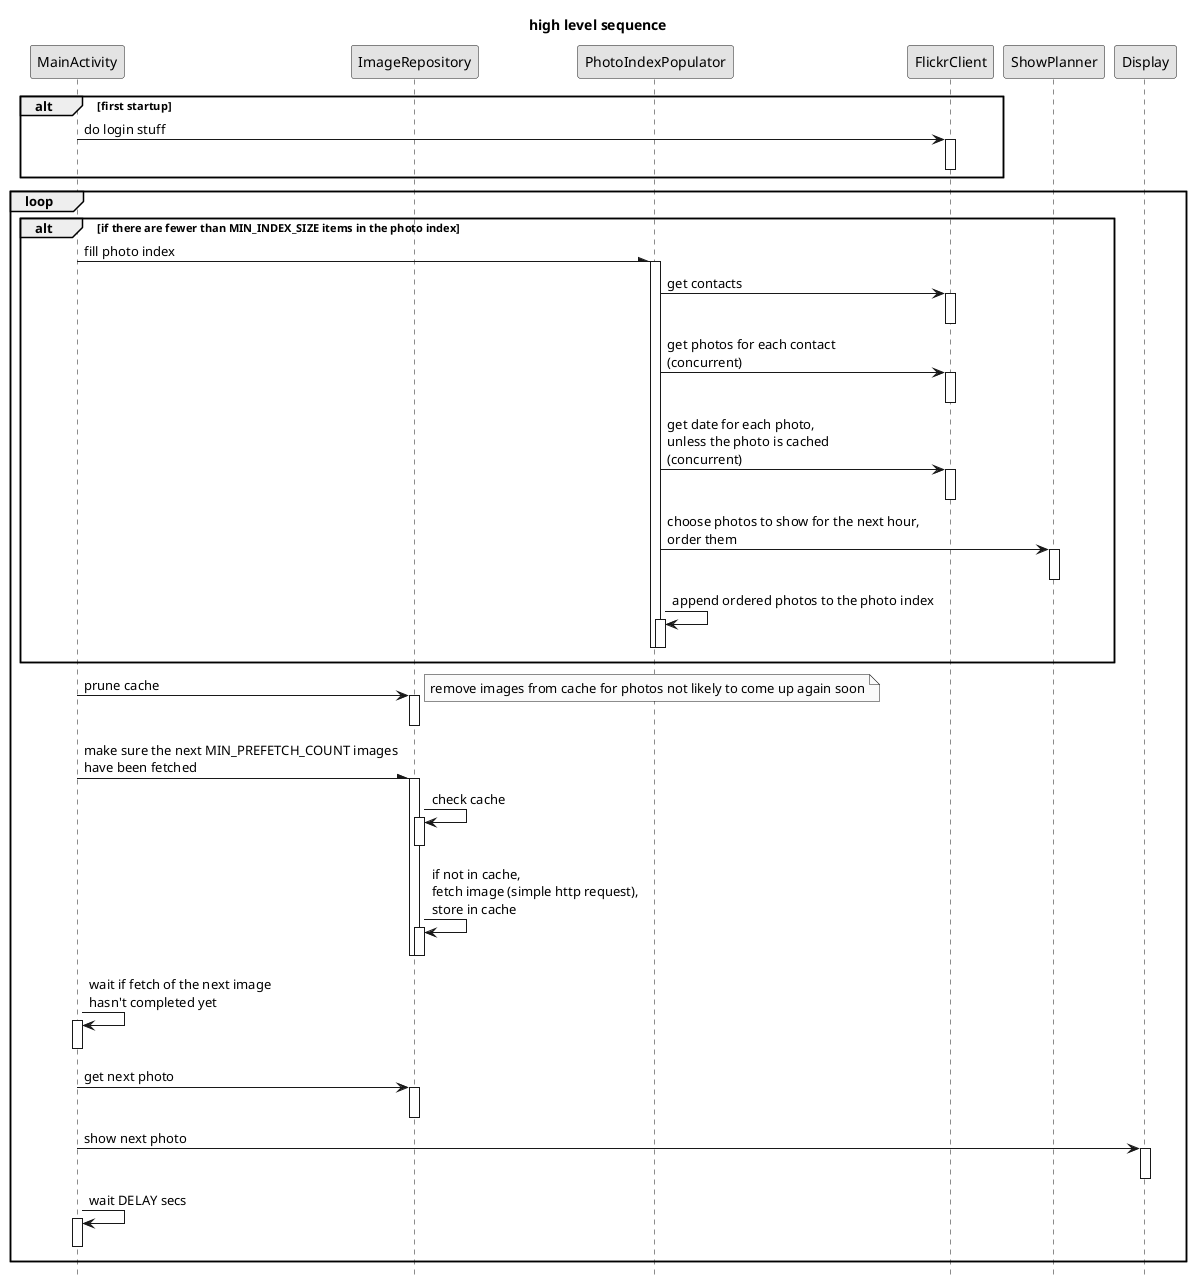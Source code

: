 @startuml

hide footbox
title high level sequence
skinparam monochrome true

participant MainActivity
participant ImageRepository
participant PhotoIndexPopulator
participant FlickrClient
participant ShowPlanner
participant Display

alt first startup
  MainActivity -> FlickrClient : do login stuff
    activate FlickrClient
    deactivate FlickrClient
end

loop
  alt if there are fewer than MIN_INDEX_SIZE items in the photo index
    MainActivity -\ PhotoIndexPopulator : fill photo index
    activate PhotoIndexPopulator
      PhotoIndexPopulator -> FlickrClient : get contacts
        activate FlickrClient
        deactivate FlickrClient
      PhotoIndexPopulator -> FlickrClient : get photos for each contact\n(concurrent)
        activate FlickrClient
        deactivate FlickrClient
      PhotoIndexPopulator -> FlickrClient : get date for each photo,\nunless the photo is cached\n(concurrent)
        activate FlickrClient
        deactivate FlickrClient
      PhotoIndexPopulator -> ShowPlanner : choose photos to show for the next hour,\norder them
        activate ShowPlanner
        deactivate ShowPlanner
      PhotoIndexPopulator -> PhotoIndexPopulator : append ordered photos to the photo index
        activate PhotoIndexPopulator
        deactivate PhotoIndexPopulator
    deactivate PhotoIndexPopulator
  end

  MainActivity -> ImageRepository : prune cache
    activate ImageRepository
    deactivate ImageRepository
note right
remove images from cache for photos not likely to come up again soon
end note
  MainActivity -\ ImageRepository : make sure the next MIN_PREFETCH_COUNT images\nhave been fetched
    activate ImageRepository
    ImageRepository -> ImageRepository : check cache
      activate ImageRepository
      deactivate ImageRepository
    ImageRepository -> ImageRepository : if not in cache,\nfetch image (simple http request),\nstore in cache
      activate ImageRepository
      deactivate ImageRepository
    deactivate ImageRepository

  MainActivity -> MainActivity : wait if fetch of the next image\nhasn't completed yet
    activate MainActivity
    deactivate MainActivity
  MainActivity -> ImageRepository : get next photo
    activate ImageRepository
    deactivate ImageRepository
  MainActivity -> Display : show next photo
    activate Display
    deactivate Display
  MainActivity -> MainActivity : wait DELAY secs
    activate MainActivity
    deactivate MainActivity
end
@enduml
